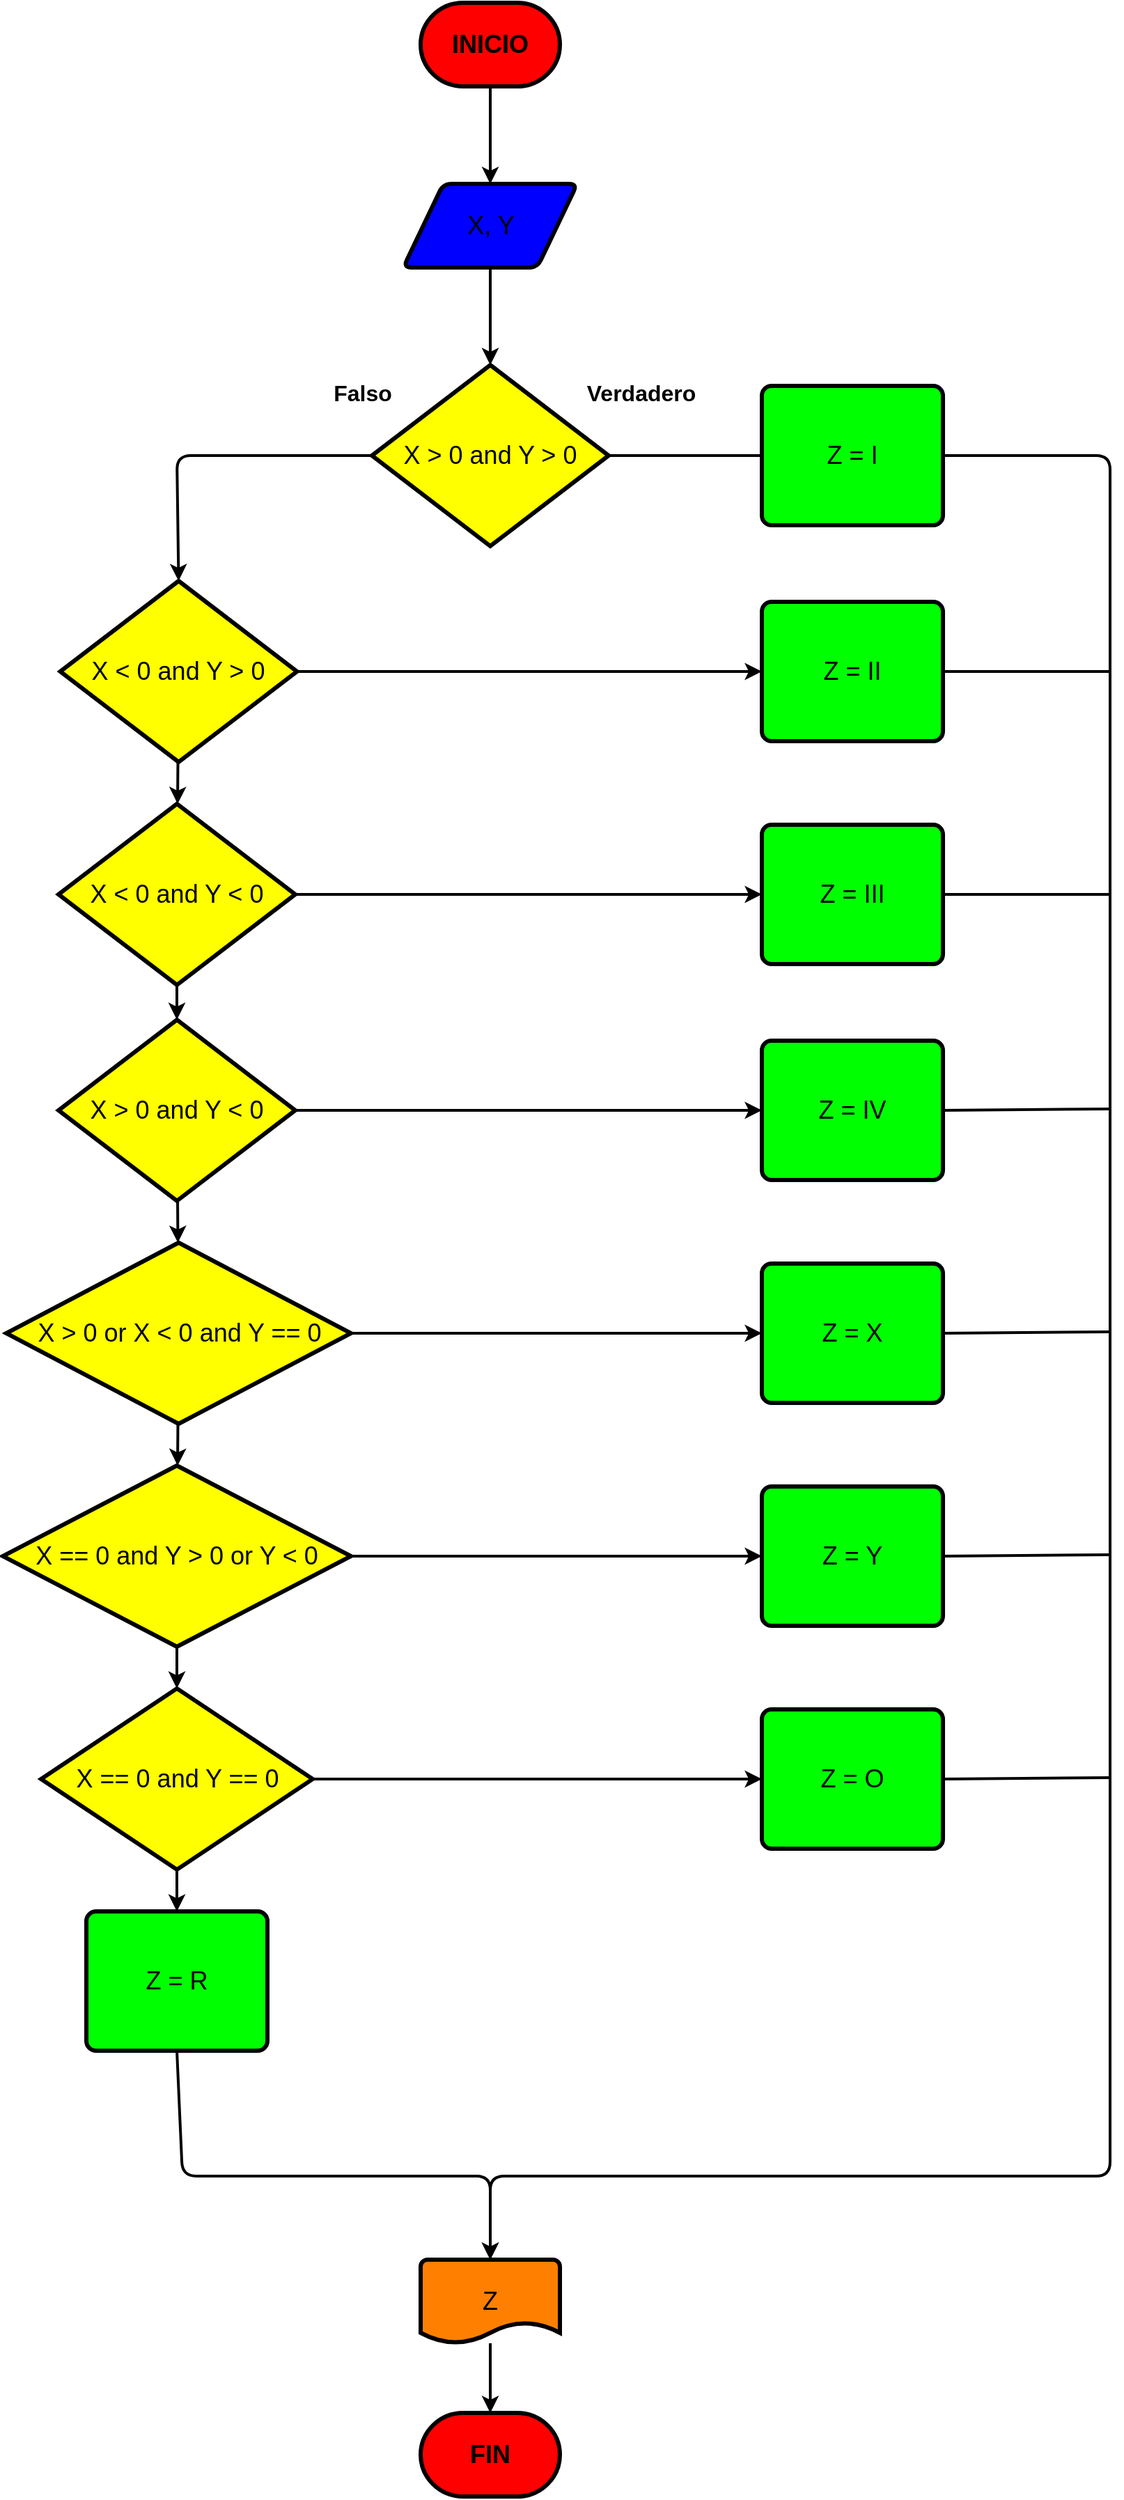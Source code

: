 <mxfile>
    <diagram id="hyXTzDfZUhhmsDUPOdG6" name="Page-1">
        <mxGraphModel dx="1131" dy="558" grid="1" gridSize="10" guides="1" tooltips="1" connect="1" arrows="1" fold="1" page="1" pageScale="1" pageWidth="1300" pageHeight="2000" background="#FFFFFF" math="0" shadow="0">
            <root>
                <mxCell id="0"/>
                <mxCell id="1" parent="0"/>
                <mxCell id="4" value="" style="edgeStyle=none;html=1;strokeWidth=2;strokeColor=#000000;" parent="1" source="diSnjzynUhi2UMkX59iC-2" target="2" edge="1">
                    <mxGeometry relative="1" as="geometry"/>
                </mxCell>
                <mxCell id="diSnjzynUhi2UMkX59iC-2" value="&lt;font style=&quot;font-size: 18px&quot;&gt;X, Y&lt;br&gt;&lt;/font&gt;" style="shape=parallelogram;html=1;strokeWidth=3;perimeter=parallelogramPerimeter;whiteSpace=wrap;rounded=1;arcSize=12;size=0.23;fillColor=#0000FF;fontColor=#000000;strokeColor=#000000;" parent="1" vertex="1">
                    <mxGeometry x="722.5" y="140" width="125" height="60" as="geometry"/>
                </mxCell>
                <mxCell id="diSnjzynUhi2UMkX59iC-12" value="" style="edgeStyle=orthogonalEdgeStyle;rounded=0;orthogonalLoop=1;jettySize=auto;html=1;fontSize=18;strokeColor=#000000;strokeWidth=2;" parent="1" source="diSnjzynUhi2UMkX59iC-5" target="diSnjzynUhi2UMkX59iC-2" edge="1">
                    <mxGeometry relative="1" as="geometry"/>
                </mxCell>
                <mxCell id="diSnjzynUhi2UMkX59iC-5" value="INICIO" style="strokeWidth=3;html=1;shape=mxgraph.flowchart.terminator;whiteSpace=wrap;fontSize=18;fillColor=#FF0000;fontStyle=1;fontColor=#000000;strokeColor=#000000;" parent="1" vertex="1">
                    <mxGeometry x="735" y="10" width="100" height="60" as="geometry"/>
                </mxCell>
                <mxCell id="diSnjzynUhi2UMkX59iC-6" value="FIN" style="strokeWidth=3;html=1;shape=mxgraph.flowchart.terminator;whiteSpace=wrap;fontSize=18;fillColor=#FF0000;fontColor=#000000;strokeColor=#000000;fontStyle=1" parent="1" vertex="1">
                    <mxGeometry x="735" y="1740" width="100" height="60" as="geometry"/>
                </mxCell>
                <mxCell id="diSnjzynUhi2UMkX59iC-11" value="" style="edgeStyle=orthogonalEdgeStyle;rounded=0;orthogonalLoop=1;jettySize=auto;html=1;fontSize=18;strokeColor=#000000;strokeWidth=2;" parent="1" source="diSnjzynUhi2UMkX59iC-7" target="diSnjzynUhi2UMkX59iC-6" edge="1">
                    <mxGeometry relative="1" as="geometry"/>
                </mxCell>
                <mxCell id="diSnjzynUhi2UMkX59iC-7" value="Z" style="strokeWidth=3;html=1;shape=mxgraph.flowchart.document2;whiteSpace=wrap;size=0.25;fontSize=18;fillColor=#FF8000;fontColor=#000000;strokeColor=#000000;" parent="1" vertex="1">
                    <mxGeometry x="735" y="1630" width="100" height="60" as="geometry"/>
                </mxCell>
                <mxCell id="5" style="edgeStyle=none;html=1;exitX=1;exitY=0.5;exitDx=0;exitDy=0;exitPerimeter=0;entryX=0;entryY=0.5;entryDx=0;entryDy=0;strokeWidth=2;strokeColor=#000000;" parent="1" source="2" target="8" edge="1">
                    <mxGeometry relative="1" as="geometry">
                        <mxPoint x="690" y="430" as="targetPoint"/>
                        <Array as="points">
                            <mxPoint x="1105" y="335"/>
                        </Array>
                    </mxGeometry>
                </mxCell>
                <mxCell id="6" style="edgeStyle=none;html=1;exitX=0;exitY=0.5;exitDx=0;exitDy=0;exitPerimeter=0;entryX=0.5;entryY=0;entryDx=0;entryDy=0;entryPerimeter=0;strokeWidth=2;strokeColor=#000000;" parent="1" source="2" target="15" edge="1">
                    <mxGeometry relative="1" as="geometry">
                        <mxPoint x="560" y="430" as="targetPoint"/>
                        <Array as="points">
                            <mxPoint x="560" y="335"/>
                        </Array>
                    </mxGeometry>
                </mxCell>
                <mxCell id="2" value="&lt;div&gt;&lt;font face=&quot;helvetica&quot;&gt;&lt;span style=&quot;font-size: 18px&quot;&gt;X &amp;gt; 0 and Y &amp;gt; 0&lt;/span&gt;&lt;/font&gt;&lt;/div&gt;" style="strokeWidth=3;html=1;shape=mxgraph.flowchart.decision;whiteSpace=wrap;fillColor=#FFFF00;fontColor=#000000;strokeColor=#000000;" parent="1" vertex="1">
                    <mxGeometry x="700" y="270" width="170" height="130" as="geometry"/>
                </mxCell>
                <mxCell id="14" style="edgeStyle=none;html=1;exitX=1;exitY=0.5;exitDx=0;exitDy=0;entryX=0.5;entryY=0;entryDx=0;entryDy=0;entryPerimeter=0;strokeColor=#000000;strokeWidth=2;" parent="1" source="8" target="diSnjzynUhi2UMkX59iC-7" edge="1">
                    <mxGeometry relative="1" as="geometry">
                        <mxPoint x="1230" y="1410" as="targetPoint"/>
                        <Array as="points">
                            <mxPoint x="1230" y="335"/>
                            <mxPoint x="1230" y="425"/>
                            <mxPoint x="1230" y="1570"/>
                            <mxPoint x="785" y="1570"/>
                        </Array>
                    </mxGeometry>
                </mxCell>
                <mxCell id="8" value="&lt;span style=&quot;font-size: 18px&quot;&gt;Z = I&lt;/span&gt;" style="rounded=1;whiteSpace=wrap;html=1;absoluteArcSize=1;arcSize=14;strokeWidth=3;fillColor=#00FF00;fontColor=#000000;strokeColor=#000000;" parent="1" vertex="1">
                    <mxGeometry x="980" y="285" width="130" height="100" as="geometry"/>
                </mxCell>
                <mxCell id="11" value="&lt;b&gt;&lt;font style=&quot;font-size: 16px&quot;&gt;Falso&lt;/font&gt;&lt;/b&gt;" style="text;html=1;align=center;verticalAlign=middle;resizable=0;points=[];autosize=1;strokeColor=none;fillColor=none;fontColor=#000000;" parent="1" vertex="1">
                    <mxGeometry x="662.5" y="280" width="60" height="20" as="geometry"/>
                </mxCell>
                <mxCell id="12" value="&lt;b&gt;&lt;font style=&quot;font-size: 16px&quot;&gt;Verdadero&lt;/font&gt;&lt;/b&gt;" style="text;html=1;align=center;verticalAlign=middle;resizable=0;points=[];autosize=1;strokeColor=none;fillColor=none;fontSize=16;fontColor=#000000;" parent="1" vertex="1">
                    <mxGeometry x="847.5" y="280" width="90" height="20" as="geometry"/>
                </mxCell>
                <mxCell id="17" style="edgeStyle=none;html=1;exitX=1;exitY=0.5;exitDx=0;exitDy=0;exitPerimeter=0;entryX=0;entryY=0.5;entryDx=0;entryDy=0;strokeWidth=2;strokeColor=#000000;" parent="1" source="15" target="19" edge="1">
                    <mxGeometry relative="1" as="geometry">
                        <mxPoint x="970" y="515.333" as="targetPoint"/>
                    </mxGeometry>
                </mxCell>
                <mxCell id="18" value="" style="edgeStyle=none;html=1;strokeColor=#000000;strokeWidth=2;" parent="1" source="15" target="16" edge="1">
                    <mxGeometry relative="1" as="geometry"/>
                </mxCell>
                <mxCell id="15" value="&lt;div&gt;&lt;font face=&quot;helvetica&quot;&gt;&lt;span style=&quot;font-size: 18px&quot;&gt;X &amp;lt; 0 and Y &amp;gt; 0&lt;/span&gt;&lt;/font&gt;&lt;/div&gt;" style="strokeWidth=3;html=1;shape=mxgraph.flowchart.decision;whiteSpace=wrap;fillColor=#FFFF00;fontColor=#000000;strokeColor=#000000;" parent="1" vertex="1">
                    <mxGeometry x="476.25" y="425" width="170" height="130" as="geometry"/>
                </mxCell>
                <mxCell id="22" style="edgeStyle=none;html=1;exitX=1;exitY=0.5;exitDx=0;exitDy=0;exitPerimeter=0;entryX=0;entryY=0.5;entryDx=0;entryDy=0;strokeWidth=2;strokeColor=#000000;" parent="1" source="16" target="21" edge="1">
                    <mxGeometry relative="1" as="geometry"/>
                </mxCell>
                <mxCell id="28" style="edgeStyle=none;html=1;exitX=0.5;exitY=1;exitDx=0;exitDy=0;exitPerimeter=0;entryX=0.5;entryY=0;entryDx=0;entryDy=0;entryPerimeter=0;strokeColor=#000000;strokeWidth=2;" parent="1" source="16" target="25" edge="1">
                    <mxGeometry relative="1" as="geometry"/>
                </mxCell>
                <mxCell id="16" value="&lt;div&gt;&lt;font face=&quot;helvetica&quot;&gt;&lt;span style=&quot;font-size: 18px&quot;&gt;X &amp;lt; 0 and Y &amp;lt; 0&lt;/span&gt;&lt;/font&gt;&lt;/div&gt;" style="strokeWidth=3;html=1;shape=mxgraph.flowchart.decision;whiteSpace=wrap;fillColor=#FFFF00;fontColor=#000000;strokeColor=#000000;" parent="1" vertex="1">
                    <mxGeometry x="475" y="585" width="170" height="130" as="geometry"/>
                </mxCell>
                <mxCell id="49" style="edgeStyle=none;html=1;exitX=1;exitY=0.5;exitDx=0;exitDy=0;strokeColor=#000000;strokeWidth=2;endArrow=none;endFill=0;" parent="1" source="19" edge="1">
                    <mxGeometry relative="1" as="geometry">
                        <mxPoint x="1230" y="490" as="targetPoint"/>
                    </mxGeometry>
                </mxCell>
                <mxCell id="19" value="&lt;span style=&quot;font-size: 18px&quot;&gt;Z = II&lt;/span&gt;" style="rounded=1;whiteSpace=wrap;html=1;absoluteArcSize=1;arcSize=14;strokeWidth=3;fillColor=#00FF00;fontColor=#000000;strokeColor=#000000;" parent="1" vertex="1">
                    <mxGeometry x="980" y="440" width="130" height="100" as="geometry"/>
                </mxCell>
                <mxCell id="50" style="edgeStyle=none;html=1;exitX=1;exitY=0.5;exitDx=0;exitDy=0;endArrow=none;endFill=0;strokeWidth=2;strokeColor=#000000;" parent="1" source="21" edge="1">
                    <mxGeometry relative="1" as="geometry">
                        <mxPoint x="1230" y="650" as="targetPoint"/>
                    </mxGeometry>
                </mxCell>
                <mxCell id="21" value="&lt;span style=&quot;font-size: 18px&quot;&gt;Z = III&lt;/span&gt;" style="rounded=1;whiteSpace=wrap;html=1;absoluteArcSize=1;arcSize=14;strokeWidth=3;fillColor=#00FF00;fontColor=#000000;strokeColor=#000000;" parent="1" vertex="1">
                    <mxGeometry x="980" y="600" width="130" height="100" as="geometry"/>
                </mxCell>
                <mxCell id="24" style="edgeStyle=none;html=1;exitX=1;exitY=0.5;exitDx=0;exitDy=0;exitPerimeter=0;entryX=0;entryY=0.5;entryDx=0;entryDy=0;strokeWidth=2;strokeColor=#000000;" parent="1" source="25" target="27" edge="1">
                    <mxGeometry relative="1" as="geometry"/>
                </mxCell>
                <mxCell id="32" value="" style="edgeStyle=none;html=1;strokeColor=#000000;strokeWidth=2;" parent="1" source="25" target="29" edge="1">
                    <mxGeometry relative="1" as="geometry"/>
                </mxCell>
                <mxCell id="25" value="&lt;div&gt;&lt;font face=&quot;helvetica&quot;&gt;&lt;span style=&quot;font-size: 18px&quot;&gt;X &amp;gt; 0 and Y &amp;lt; 0&lt;/span&gt;&lt;/font&gt;&lt;/div&gt;" style="strokeWidth=3;html=1;shape=mxgraph.flowchart.decision;whiteSpace=wrap;fillColor=#FFFF00;fontColor=#000000;strokeColor=#000000;" parent="1" vertex="1">
                    <mxGeometry x="475" y="740" width="170" height="130" as="geometry"/>
                </mxCell>
                <mxCell id="51" style="edgeStyle=none;html=1;exitX=1;exitY=0.5;exitDx=0;exitDy=0;endArrow=none;endFill=0;strokeWidth=2;strokeColor=#000000;" parent="1" source="27" edge="1">
                    <mxGeometry relative="1" as="geometry">
                        <mxPoint x="1230" y="804" as="targetPoint"/>
                    </mxGeometry>
                </mxCell>
                <mxCell id="27" value="&lt;span style=&quot;font-size: 18px&quot;&gt;Z = IV&lt;/span&gt;" style="rounded=1;whiteSpace=wrap;html=1;absoluteArcSize=1;arcSize=14;strokeWidth=3;fillColor=#00FF00;fontColor=#000000;strokeColor=#000000;" parent="1" vertex="1">
                    <mxGeometry x="980" y="755" width="130" height="100" as="geometry"/>
                </mxCell>
                <mxCell id="33" value="" style="edgeStyle=none;html=1;strokeColor=#000000;strokeWidth=2;" parent="1" source="29" target="30" edge="1">
                    <mxGeometry relative="1" as="geometry"/>
                </mxCell>
                <mxCell id="38" style="edgeStyle=none;html=1;exitX=1;exitY=0.5;exitDx=0;exitDy=0;exitPerimeter=0;entryX=0;entryY=0.5;entryDx=0;entryDy=0;strokeWidth=2;strokeColor=#000000;" parent="1" source="29" target="35" edge="1">
                    <mxGeometry relative="1" as="geometry"/>
                </mxCell>
                <mxCell id="29" value="&lt;div&gt;&lt;font face=&quot;helvetica&quot;&gt;&lt;span style=&quot;font-size: 18px&quot;&gt;X &amp;gt; 0 or X &amp;lt; 0 and Y == 0&lt;/span&gt;&lt;/font&gt;&lt;/div&gt;" style="strokeWidth=3;html=1;shape=mxgraph.flowchart.decision;whiteSpace=wrap;fillColor=#FFFF00;fontColor=#000000;strokeColor=#000000;" parent="1" vertex="1">
                    <mxGeometry x="437.5" y="900" width="247.5" height="130" as="geometry"/>
                </mxCell>
                <mxCell id="34" value="" style="edgeStyle=none;html=1;strokeColor=#000000;strokeWidth=2;" parent="1" source="30" target="31" edge="1">
                    <mxGeometry relative="1" as="geometry"/>
                </mxCell>
                <mxCell id="39" style="edgeStyle=none;html=1;exitX=1;exitY=0.5;exitDx=0;exitDy=0;exitPerimeter=0;entryX=0;entryY=0.5;entryDx=0;entryDy=0;strokeWidth=2;strokeColor=#000000;" parent="1" source="30" target="36" edge="1">
                    <mxGeometry relative="1" as="geometry"/>
                </mxCell>
                <mxCell id="30" value="&lt;div&gt;&lt;font face=&quot;helvetica&quot;&gt;&lt;span style=&quot;font-size: 18px&quot;&gt;X == 0 and Y &amp;gt; 0 or Y &amp;lt; 0&lt;/span&gt;&lt;/font&gt;&lt;/div&gt;" style="strokeWidth=3;html=1;shape=mxgraph.flowchart.decision;whiteSpace=wrap;fillColor=#FFFF00;fontColor=#000000;strokeColor=#000000;" parent="1" vertex="1">
                    <mxGeometry x="435" y="1060" width="250" height="130" as="geometry"/>
                </mxCell>
                <mxCell id="40" style="edgeStyle=none;html=1;entryX=0;entryY=0.5;entryDx=0;entryDy=0;strokeWidth=2;strokeColor=#000000;" parent="1" source="31" target="37" edge="1">
                    <mxGeometry relative="1" as="geometry"/>
                </mxCell>
                <mxCell id="44" value="" style="edgeStyle=none;html=1;strokeColor=#000000;strokeWidth=2;" parent="1" source="31" target="43" edge="1">
                    <mxGeometry relative="1" as="geometry"/>
                </mxCell>
                <mxCell id="31" value="&lt;font face=&quot;helvetica&quot;&gt;&lt;span style=&quot;font-size: 18px&quot;&gt;X == 0 and Y == 0&lt;/span&gt;&lt;/font&gt;" style="strokeWidth=3;html=1;shape=mxgraph.flowchart.decision;whiteSpace=wrap;fillColor=#FFFF00;fontColor=#000000;strokeColor=#000000;" parent="1" vertex="1">
                    <mxGeometry x="462.5" y="1220" width="195" height="130" as="geometry"/>
                </mxCell>
                <mxCell id="52" style="edgeStyle=none;html=1;exitX=1;exitY=0.5;exitDx=0;exitDy=0;endArrow=none;endFill=0;strokeWidth=2;strokeColor=#000000;" parent="1" source="35" edge="1">
                    <mxGeometry relative="1" as="geometry">
                        <mxPoint x="1230" y="964" as="targetPoint"/>
                    </mxGeometry>
                </mxCell>
                <mxCell id="35" value="&lt;span style=&quot;font-size: 18px&quot;&gt;Z = X&lt;/span&gt;" style="rounded=1;whiteSpace=wrap;html=1;absoluteArcSize=1;arcSize=14;strokeWidth=3;fillColor=#00FF00;fontColor=#000000;strokeColor=#000000;" parent="1" vertex="1">
                    <mxGeometry x="980" y="915" width="130" height="100" as="geometry"/>
                </mxCell>
                <mxCell id="53" style="edgeStyle=none;html=1;exitX=1;exitY=0.5;exitDx=0;exitDy=0;endArrow=none;endFill=0;strokeWidth=2;strokeColor=#000000;" parent="1" source="36" edge="1">
                    <mxGeometry relative="1" as="geometry">
                        <mxPoint x="1230" y="1124" as="targetPoint"/>
                    </mxGeometry>
                </mxCell>
                <mxCell id="36" value="&lt;span style=&quot;font-size: 18px&quot;&gt;Z = Y&lt;/span&gt;" style="rounded=1;whiteSpace=wrap;html=1;absoluteArcSize=1;arcSize=14;strokeWidth=3;fillColor=#00FF00;fontColor=#000000;strokeColor=#000000;" parent="1" vertex="1">
                    <mxGeometry x="980" y="1075" width="130" height="100" as="geometry"/>
                </mxCell>
                <mxCell id="54" style="edgeStyle=none;html=1;exitX=1;exitY=0.5;exitDx=0;exitDy=0;endArrow=none;endFill=0;strokeWidth=2;strokeColor=#000000;" parent="1" source="37" edge="1">
                    <mxGeometry relative="1" as="geometry">
                        <mxPoint x="1230" y="1284" as="targetPoint"/>
                    </mxGeometry>
                </mxCell>
                <mxCell id="37" value="&lt;span style=&quot;font-size: 18px&quot;&gt;Z = O&lt;/span&gt;" style="rounded=1;whiteSpace=wrap;html=1;absoluteArcSize=1;arcSize=14;strokeWidth=3;fillColor=#00FF00;fontColor=#000000;strokeColor=#000000;" parent="1" vertex="1">
                    <mxGeometry x="980" y="1235" width="130" height="100" as="geometry"/>
                </mxCell>
                <mxCell id="45" style="edgeStyle=none;html=1;exitX=0.5;exitY=1;exitDx=0;exitDy=0;strokeWidth=2;strokeColor=#000000;entryX=0.5;entryY=0;entryDx=0;entryDy=0;entryPerimeter=0;" parent="1" source="43" target="diSnjzynUhi2UMkX59iC-7" edge="1">
                    <mxGeometry relative="1" as="geometry">
                        <Array as="points">
                            <mxPoint x="564" y="1570"/>
                            <mxPoint x="785" y="1570"/>
                        </Array>
                        <mxPoint x="760" y="1610" as="targetPoint"/>
                    </mxGeometry>
                </mxCell>
                <mxCell id="43" value="&lt;span style=&quot;font-size: 18px&quot;&gt;Z = R&lt;/span&gt;" style="rounded=1;whiteSpace=wrap;html=1;absoluteArcSize=1;arcSize=14;strokeWidth=3;fillColor=#00FF00;fontColor=#000000;strokeColor=#000000;" parent="1" vertex="1">
                    <mxGeometry x="495" y="1380" width="130" height="100" as="geometry"/>
                </mxCell>
            </root>
        </mxGraphModel>
    </diagram>
</mxfile>